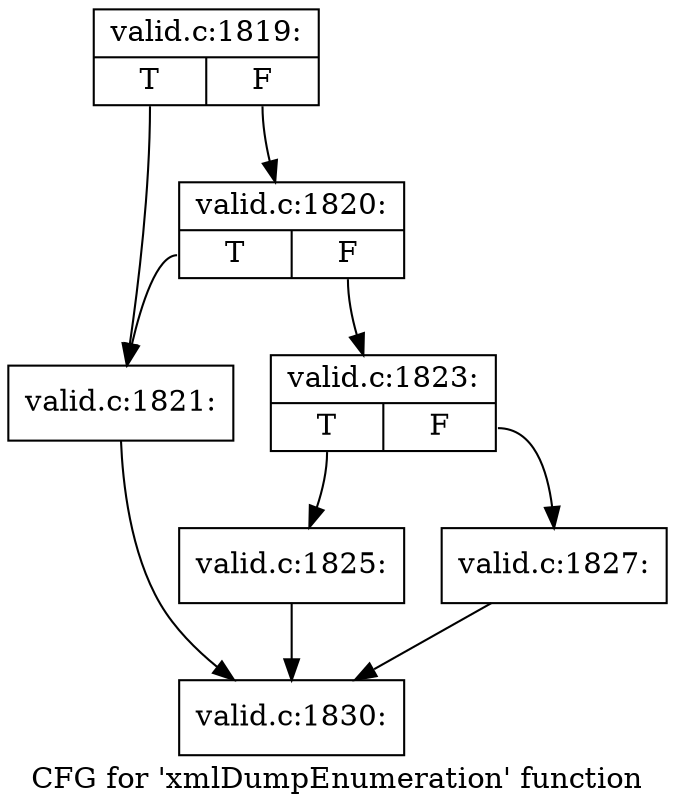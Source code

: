 digraph "CFG for 'xmlDumpEnumeration' function" {
	label="CFG for 'xmlDumpEnumeration' function";

	Node0x528f240 [shape=record,label="{valid.c:1819:|{<s0>T|<s1>F}}"];
	Node0x528f240:s0 -> Node0x528f370;
	Node0x528f240:s1 -> Node0x528f410;
	Node0x528f410 [shape=record,label="{valid.c:1820:|{<s0>T|<s1>F}}"];
	Node0x528f410:s0 -> Node0x528f370;
	Node0x528f410:s1 -> Node0x528f3c0;
	Node0x528f370 [shape=record,label="{valid.c:1821:}"];
	Node0x528f370 -> Node0x5295610;
	Node0x528f3c0 [shape=record,label="{valid.c:1823:|{<s0>T|<s1>F}}"];
	Node0x528f3c0:s0 -> Node0x52955c0;
	Node0x528f3c0:s1 -> Node0x5295660;
	Node0x52955c0 [shape=record,label="{valid.c:1825:}"];
	Node0x52955c0 -> Node0x5295610;
	Node0x5295660 [shape=record,label="{valid.c:1827:}"];
	Node0x5295660 -> Node0x5295610;
	Node0x5295610 [shape=record,label="{valid.c:1830:}"];
}
